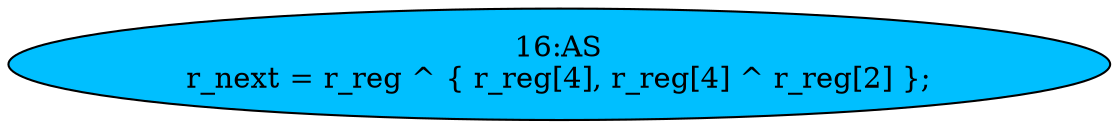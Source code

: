 strict digraph "" {
	node [label="\N"];
	"16:AS"	[ast="<pyverilog.vparser.ast.Assign object at 0x7f3559cb1910>",
		def_var="['r_next']",
		fillcolor=deepskyblue,
		label="16:AS
r_next = r_reg ^ { r_reg[4], r_reg[4] ^ r_reg[2] };",
		statements="[]",
		style=filled,
		typ=Assign,
		use_var="['r_reg', 'r_reg', 'r_reg', 'r_reg']"];
}

